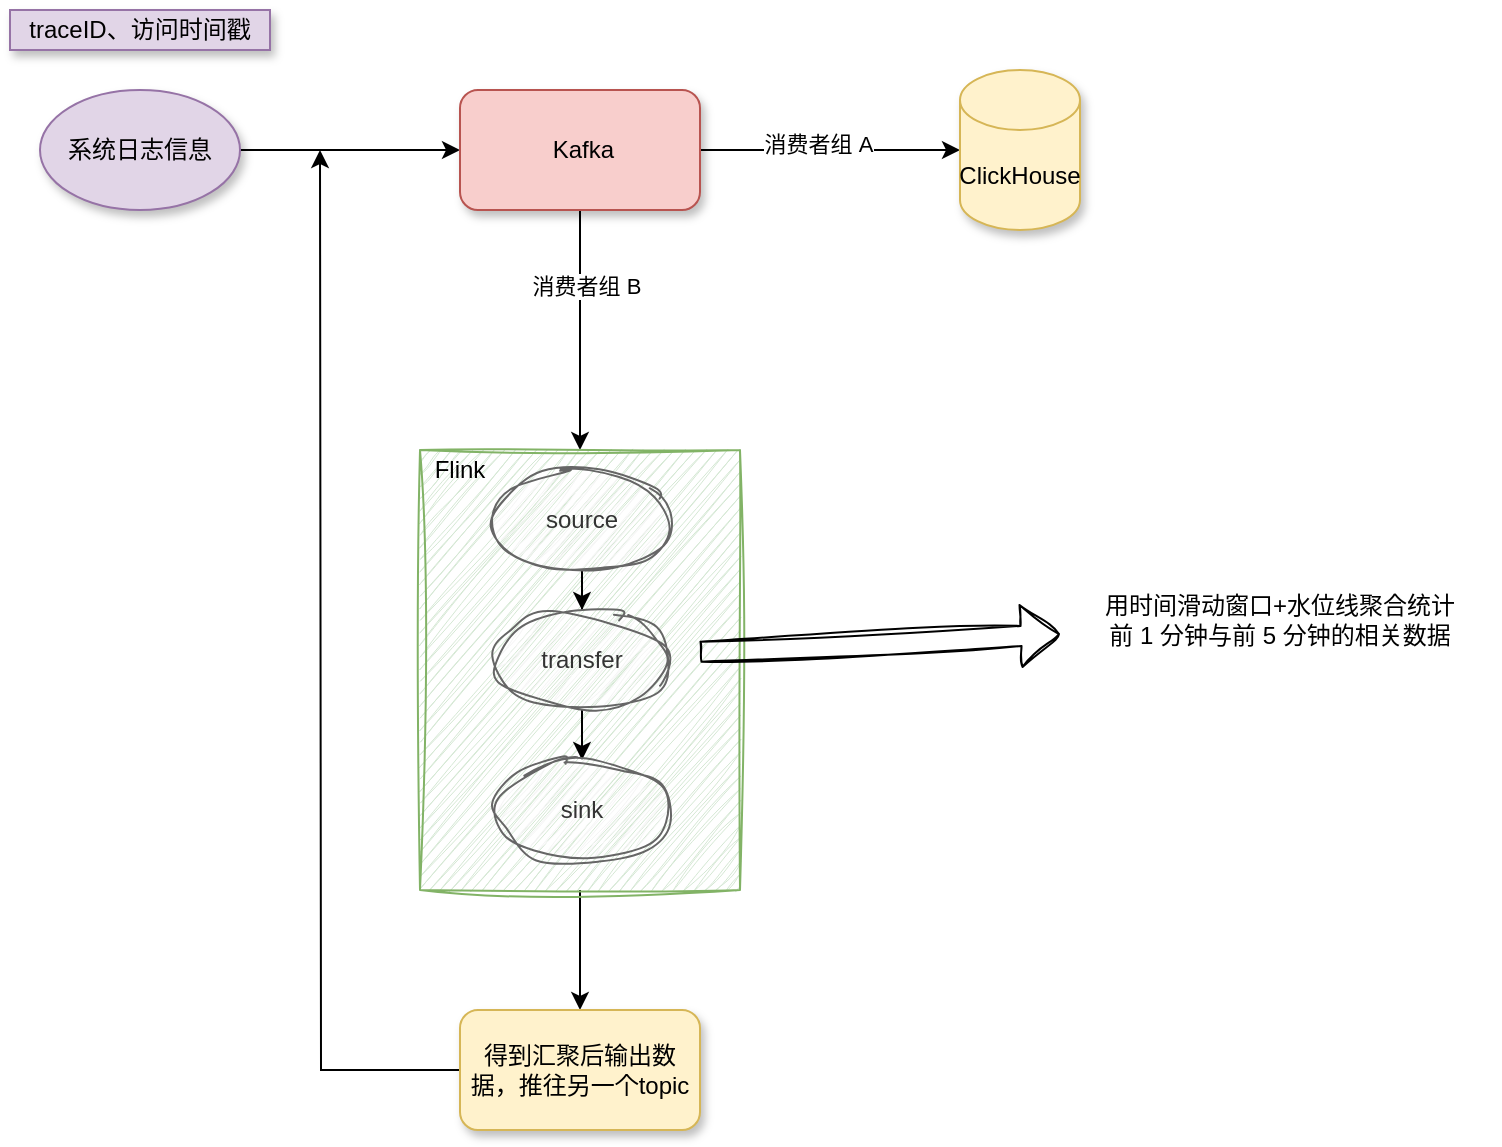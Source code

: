 <mxfile version="26.0.16">
  <diagram name="第 1 页" id="Po9Ez7BluTAXjHJc6wHh">
    <mxGraphModel dx="976" dy="611" grid="1" gridSize="10" guides="1" tooltips="1" connect="1" arrows="1" fold="1" page="1" pageScale="1" pageWidth="827" pageHeight="1169" math="0" shadow="0">
      <root>
        <mxCell id="0" />
        <mxCell id="1" parent="0" />
        <mxCell id="PmTtEUhIxG9IhuHngzG6-4" style="edgeStyle=orthogonalEdgeStyle;rounded=0;orthogonalLoop=1;jettySize=auto;html=1;entryX=0;entryY=0.5;entryDx=0;entryDy=0;" parent="1" source="PmTtEUhIxG9IhuHngzG6-1" target="PmTtEUhIxG9IhuHngzG6-3" edge="1">
          <mxGeometry relative="1" as="geometry" />
        </mxCell>
        <mxCell id="PmTtEUhIxG9IhuHngzG6-1" value="系统日志信息" style="ellipse;whiteSpace=wrap;html=1;shadow=1;fillColor=#e1d5e7;strokeColor=#9673a6;" parent="1" vertex="1">
          <mxGeometry x="70" y="180" width="100" height="60" as="geometry" />
        </mxCell>
        <mxCell id="PmTtEUhIxG9IhuHngzG6-5" style="edgeStyle=orthogonalEdgeStyle;rounded=0;orthogonalLoop=1;jettySize=auto;html=1;" parent="1" source="PmTtEUhIxG9IhuHngzG6-3" target="PmTtEUhIxG9IhuHngzG6-6" edge="1">
          <mxGeometry relative="1" as="geometry">
            <mxPoint x="450" y="210" as="targetPoint" />
          </mxGeometry>
        </mxCell>
        <mxCell id="PmTtEUhIxG9IhuHngzG6-16" value="消费者组 A" style="edgeLabel;html=1;align=center;verticalAlign=middle;resizable=0;points=[];" parent="PmTtEUhIxG9IhuHngzG6-5" vertex="1" connectable="0">
          <mxGeometry x="-0.092" y="3" relative="1" as="geometry">
            <mxPoint as="offset" />
          </mxGeometry>
        </mxCell>
        <mxCell id="PmTtEUhIxG9IhuHngzG6-7" style="edgeStyle=orthogonalEdgeStyle;rounded=0;orthogonalLoop=1;jettySize=auto;html=1;entryX=0.5;entryY=0;entryDx=0;entryDy=0;" parent="1" source="PmTtEUhIxG9IhuHngzG6-3" target="PmTtEUhIxG9IhuHngzG6-8" edge="1">
          <mxGeometry relative="1" as="geometry">
            <mxPoint x="340" y="300" as="targetPoint" />
          </mxGeometry>
        </mxCell>
        <mxCell id="PmTtEUhIxG9IhuHngzG6-17" value="消费者组 B" style="edgeLabel;html=1;align=center;verticalAlign=middle;resizable=0;points=[];" parent="PmTtEUhIxG9IhuHngzG6-7" vertex="1" connectable="0">
          <mxGeometry x="-0.371" y="3" relative="1" as="geometry">
            <mxPoint as="offset" />
          </mxGeometry>
        </mxCell>
        <mxCell id="PmTtEUhIxG9IhuHngzG6-3" value="&amp;nbsp;Kafka" style="rounded=1;whiteSpace=wrap;html=1;fillColor=#f8cecc;strokeColor=#b85450;glass=0;shadow=1;" parent="1" vertex="1">
          <mxGeometry x="280" y="180" width="120" height="60" as="geometry" />
        </mxCell>
        <mxCell id="PmTtEUhIxG9IhuHngzG6-6" value="ClickHouse" style="shape=cylinder3;whiteSpace=wrap;html=1;boundedLbl=1;backgroundOutline=1;size=15;rotation=0;fillColor=#fff2cc;strokeColor=#d6b656;shadow=1;" parent="1" vertex="1">
          <mxGeometry x="530" y="170" width="60" height="80" as="geometry" />
        </mxCell>
        <mxCell id="PmTtEUhIxG9IhuHngzG6-21" style="edgeStyle=orthogonalEdgeStyle;rounded=0;orthogonalLoop=1;jettySize=auto;html=1;entryX=0.5;entryY=0;entryDx=0;entryDy=0;" parent="1" source="PmTtEUhIxG9IhuHngzG6-8" target="PmTtEUhIxG9IhuHngzG6-20" edge="1">
          <mxGeometry relative="1" as="geometry" />
        </mxCell>
        <mxCell id="PmTtEUhIxG9IhuHngzG6-8" value="" style="rounded=0;whiteSpace=wrap;html=1;fillColor=#d5e8d4;strokeColor=#82b366;sketch=1;curveFitting=1;jiggle=2;shadow=0;" parent="1" vertex="1">
          <mxGeometry x="260" y="360" width="160" height="220" as="geometry" />
        </mxCell>
        <mxCell id="PmTtEUhIxG9IhuHngzG6-15" value="traceID、访问时间戳" style="rounded=0;whiteSpace=wrap;html=1;fillColor=#e1d5e7;strokeColor=#9673a6;shadow=1;" parent="1" vertex="1">
          <mxGeometry x="55" y="140" width="130" height="20" as="geometry" />
        </mxCell>
        <mxCell id="PmTtEUhIxG9IhuHngzG6-18" value="Flink" style="text;html=1;align=center;verticalAlign=middle;whiteSpace=wrap;rounded=0;" parent="1" vertex="1">
          <mxGeometry x="260" y="360" width="40" height="20" as="geometry" />
        </mxCell>
        <mxCell id="PmTtEUhIxG9IhuHngzG6-33" style="edgeStyle=orthogonalEdgeStyle;rounded=0;orthogonalLoop=1;jettySize=auto;html=1;" parent="1" source="PmTtEUhIxG9IhuHngzG6-20" edge="1">
          <mxGeometry relative="1" as="geometry">
            <mxPoint x="210" y="210" as="targetPoint" />
          </mxGeometry>
        </mxCell>
        <mxCell id="PmTtEUhIxG9IhuHngzG6-20" value="得到汇聚后输出数据，推往另一个topic" style="rounded=1;whiteSpace=wrap;html=1;fillColor=#fff2cc;strokeColor=#d6b656;shadow=1;" parent="1" vertex="1">
          <mxGeometry x="280" y="640" width="120" height="60" as="geometry" />
        </mxCell>
        <mxCell id="PmTtEUhIxG9IhuHngzG6-27" style="edgeStyle=orthogonalEdgeStyle;rounded=0;orthogonalLoop=1;jettySize=auto;html=1;" parent="1" source="PmTtEUhIxG9IhuHngzG6-23" target="PmTtEUhIxG9IhuHngzG6-24" edge="1">
          <mxGeometry relative="1" as="geometry" />
        </mxCell>
        <mxCell id="PmTtEUhIxG9IhuHngzG6-23" value="source" style="ellipse;whiteSpace=wrap;html=1;fillColor=#f5f5f5;fontColor=#333333;strokeColor=#666666;shadow=0;sketch=1;curveFitting=1;jiggle=2;" parent="1" vertex="1">
          <mxGeometry x="296" y="370" width="90" height="50" as="geometry" />
        </mxCell>
        <mxCell id="PmTtEUhIxG9IhuHngzG6-28" style="edgeStyle=orthogonalEdgeStyle;rounded=0;orthogonalLoop=1;jettySize=auto;html=1;entryX=0.5;entryY=0;entryDx=0;entryDy=0;" parent="1" source="PmTtEUhIxG9IhuHngzG6-24" target="PmTtEUhIxG9IhuHngzG6-26" edge="1">
          <mxGeometry relative="1" as="geometry" />
        </mxCell>
        <mxCell id="PmTtEUhIxG9IhuHngzG6-24" value="transfer" style="ellipse;whiteSpace=wrap;html=1;fillColor=#f5f5f5;fontColor=#333333;strokeColor=#666666;shadow=0;sketch=1;curveFitting=1;jiggle=2;" parent="1" vertex="1">
          <mxGeometry x="296" y="440" width="90" height="50" as="geometry" />
        </mxCell>
        <mxCell id="PmTtEUhIxG9IhuHngzG6-26" value="sink" style="ellipse;whiteSpace=wrap;html=1;fillColor=#f5f5f5;fontColor=#333333;strokeColor=#666666;shadow=0;sketch=1;curveFitting=1;jiggle=2;" parent="1" vertex="1">
          <mxGeometry x="296" y="515" width="90" height="50" as="geometry" />
        </mxCell>
        <mxCell id="PmTtEUhIxG9IhuHngzG6-29" value="" style="shape=flexArrow;endArrow=classic;html=1;rounded=0;sketch=1;curveFitting=1;jiggle=2;" parent="1" edge="1">
          <mxGeometry width="50" height="50" relative="1" as="geometry">
            <mxPoint x="400" y="460.86" as="sourcePoint" />
            <mxPoint x="580" y="452" as="targetPoint" />
          </mxGeometry>
        </mxCell>
        <mxCell id="PmTtEUhIxG9IhuHngzG6-30" value="用时间滑动窗口+水位线聚合统计&lt;br&gt;前 1 分钟与前 5 分钟的相关数据" style="text;html=1;align=center;verticalAlign=middle;whiteSpace=wrap;rounded=0;" parent="1" vertex="1">
          <mxGeometry x="580" y="420" width="220" height="50" as="geometry" />
        </mxCell>
      </root>
    </mxGraphModel>
  </diagram>
</mxfile>
